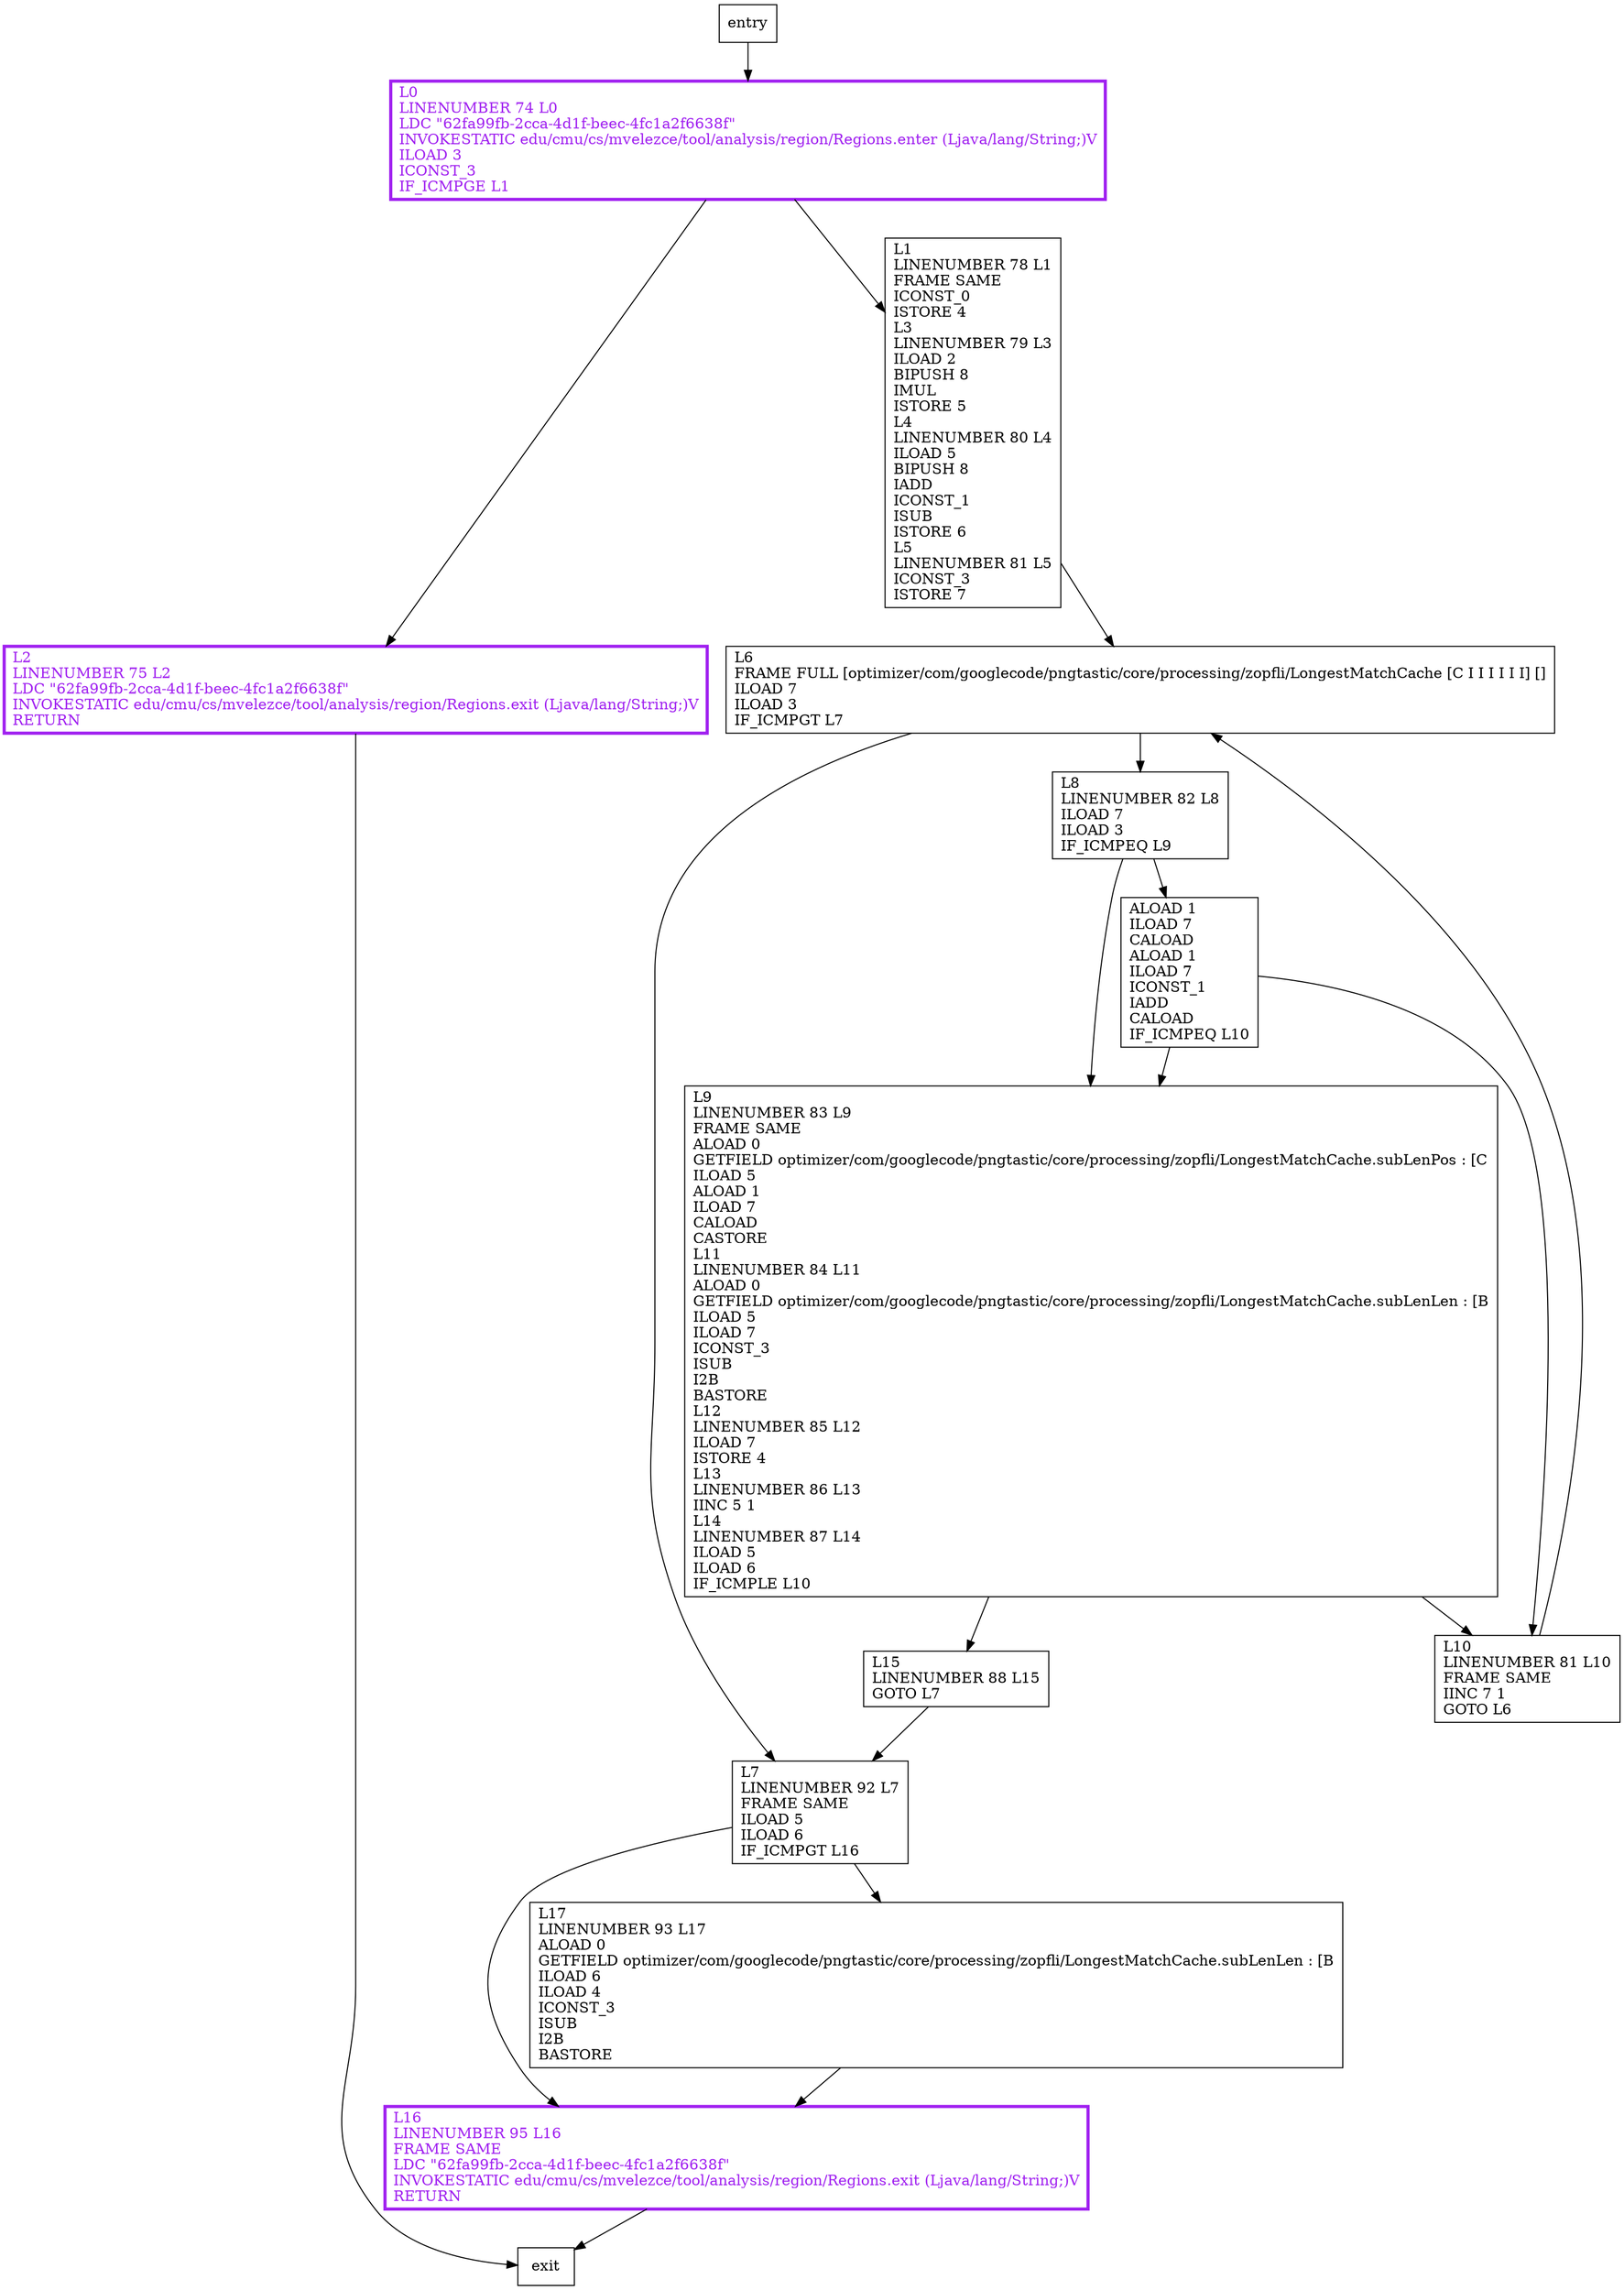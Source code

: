 digraph subLenToCache {
node [shape=record];
1360332263 [label="L0\lLINENUMBER 74 L0\lLDC \"62fa99fb-2cca-4d1f-beec-4fc1a2f6638f\"\lINVOKESTATIC edu/cmu/cs/mvelezce/tool/analysis/region/Regions.enter (Ljava/lang/String;)V\lILOAD 3\lICONST_3\lIF_ICMPGE L1\l"];
2036324408 [label="L16\lLINENUMBER 95 L16\lFRAME SAME\lLDC \"62fa99fb-2cca-4d1f-beec-4fc1a2f6638f\"\lINVOKESTATIC edu/cmu/cs/mvelezce/tool/analysis/region/Regions.exit (Ljava/lang/String;)V\lRETURN\l"];
212924259 [label="L7\lLINENUMBER 92 L7\lFRAME SAME\lILOAD 5\lILOAD 6\lIF_ICMPGT L16\l"];
1370597622 [label="L9\lLINENUMBER 83 L9\lFRAME SAME\lALOAD 0\lGETFIELD optimizer/com/googlecode/pngtastic/core/processing/zopfli/LongestMatchCache.subLenPos : [C\lILOAD 5\lALOAD 1\lILOAD 7\lCALOAD\lCASTORE\lL11\lLINENUMBER 84 L11\lALOAD 0\lGETFIELD optimizer/com/googlecode/pngtastic/core/processing/zopfli/LongestMatchCache.subLenLen : [B\lILOAD 5\lILOAD 7\lICONST_3\lISUB\lI2B\lBASTORE\lL12\lLINENUMBER 85 L12\lILOAD 7\lISTORE 4\lL13\lLINENUMBER 86 L13\lIINC 5 1\lL14\lLINENUMBER 87 L14\lILOAD 5\lILOAD 6\lIF_ICMPLE L10\l"];
708350323 [label="ALOAD 1\lILOAD 7\lCALOAD\lALOAD 1\lILOAD 7\lICONST_1\lIADD\lCALOAD\lIF_ICMPEQ L10\l"];
394424498 [label="L6\lFRAME FULL [optimizer/com/googlecode/pngtastic/core/processing/zopfli/LongestMatchCache [C I I I I I I] []\lILOAD 7\lILOAD 3\lIF_ICMPGT L7\l"];
453007883 [label="L17\lLINENUMBER 93 L17\lALOAD 0\lGETFIELD optimizer/com/googlecode/pngtastic/core/processing/zopfli/LongestMatchCache.subLenLen : [B\lILOAD 6\lILOAD 4\lICONST_3\lISUB\lI2B\lBASTORE\l"];
557342904 [label="L10\lLINENUMBER 81 L10\lFRAME SAME\lIINC 7 1\lGOTO L6\l"];
1269339945 [label="L15\lLINENUMBER 88 L15\lGOTO L7\l"];
368955890 [label="L2\lLINENUMBER 75 L2\lLDC \"62fa99fb-2cca-4d1f-beec-4fc1a2f6638f\"\lINVOKESTATIC edu/cmu/cs/mvelezce/tool/analysis/region/Regions.exit (Ljava/lang/String;)V\lRETURN\l"];
1970528559 [label="L8\lLINENUMBER 82 L8\lILOAD 7\lILOAD 3\lIF_ICMPEQ L9\l"];
1684541910 [label="L1\lLINENUMBER 78 L1\lFRAME SAME\lICONST_0\lISTORE 4\lL3\lLINENUMBER 79 L3\lILOAD 2\lBIPUSH 8\lIMUL\lISTORE 5\lL4\lLINENUMBER 80 L4\lILOAD 5\lBIPUSH 8\lIADD\lICONST_1\lISUB\lISTORE 6\lL5\lLINENUMBER 81 L5\lICONST_3\lISTORE 7\l"];
entry;
exit;
212924259 -> 2036324408;
212924259 -> 453007883;
453007883 -> 2036324408;
368955890 -> exit;
1684541910 -> 394424498;
entry -> 1360332263;
1360332263 -> 368955890;
1360332263 -> 1684541910;
2036324408 -> exit;
1370597622 -> 557342904;
1370597622 -> 1269339945;
708350323 -> 1370597622;
708350323 -> 557342904;
394424498 -> 212924259;
394424498 -> 1970528559;
557342904 -> 394424498;
1269339945 -> 212924259;
1970528559 -> 1370597622;
1970528559 -> 708350323;
1360332263[fontcolor="purple", penwidth=3, color="purple"];
2036324408[fontcolor="purple", penwidth=3, color="purple"];
368955890[fontcolor="purple", penwidth=3, color="purple"];
}

